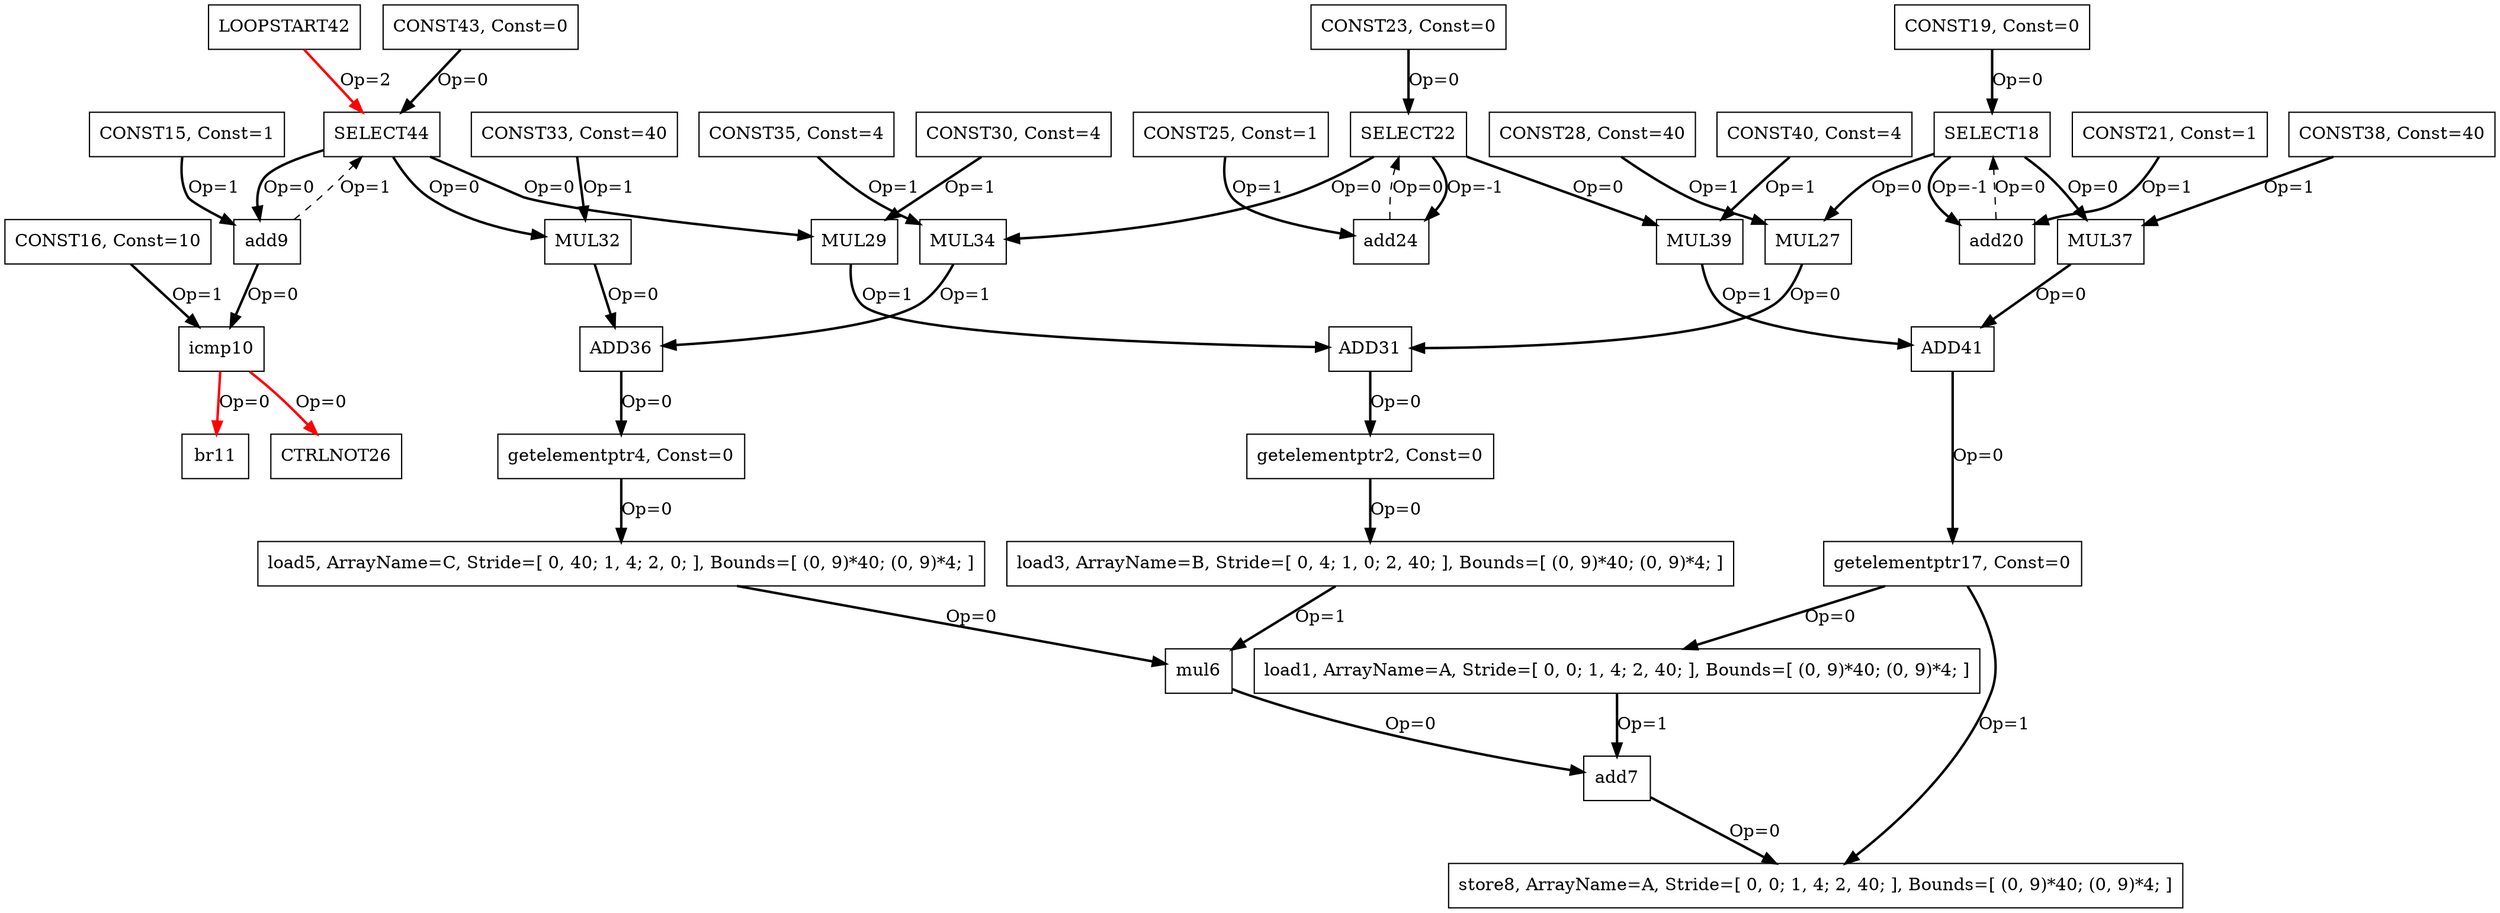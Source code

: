 Digraph G {
load1[label = "load1, ArrayName=A, Stride=[ 0, 0; 1, 4; 2, 40; ], Bounds=[ (0, 9)*40; (0, 9)*4; ]", shape = box, color = black];
getelementptr2[label = "getelementptr2, Const=0", shape = box, color = black];
load3[label = "load3, ArrayName=B, Stride=[ 0, 4; 1, 0; 2, 40; ], Bounds=[ (0, 9)*40; (0, 9)*4; ]", shape = box, color = black];
getelementptr4[label = "getelementptr4, Const=0", shape = box, color = black];
load5[label = "load5, ArrayName=C, Stride=[ 0, 40; 1, 4; 2, 0; ], Bounds=[ (0, 9)*40; (0, 9)*4; ]", shape = box, color = black];
mul6[label = "mul6", shape = box, color = black];
add7[label = "add7", shape = box, color = black];
store8[label = "store8, ArrayName=A, Stride=[ 0, 0; 1, 4; 2, 40; ], Bounds=[ (0, 9)*40; (0, 9)*4; ]", shape = box, color = black];
add9[label = "add9", shape = box, color = black];
icmp10[label = "icmp10", shape = box, color = black];
br11[label = "br11", shape = box, color = black];
CONST15[label = "CONST15, Const=1", shape = box, color = black];
CONST16[label = "CONST16, Const=10", shape = box, color = black];
getelementptr17[label = "getelementptr17, Const=0", shape = box, color = black];
SELECT18[label = "SELECT18", shape = box, color = black];
CONST19[label = "CONST19, Const=0", shape = box, color = black];
add20[label = "add20", shape = box, color = black];
CONST21[label = "CONST21, Const=1", shape = box, color = black];
SELECT22[label = "SELECT22", shape = box, color = black];
CONST23[label = "CONST23, Const=0", shape = box, color = black];
add24[label = "add24", shape = box, color = black];
CONST25[label = "CONST25, Const=1", shape = box, color = black];
CTRLNOT26[label = "CTRLNOT26", shape = box, color = black];
MUL27[label = "MUL27", shape = box, color = black];
CONST28[label = "CONST28, Const=40", shape = box, color = black];
MUL29[label = "MUL29", shape = box, color = black];
CONST30[label = "CONST30, Const=4", shape = box, color = black];
ADD31[label = "ADD31", shape = box, color = black];
MUL32[label = "MUL32", shape = box, color = black];
CONST33[label = "CONST33, Const=40", shape = box, color = black];
MUL34[label = "MUL34", shape = box, color = black];
CONST35[label = "CONST35, Const=4", shape = box, color = black];
ADD36[label = "ADD36", shape = box, color = black];
MUL37[label = "MUL37", shape = box, color = black];
CONST38[label = "CONST38, Const=40", shape = box, color = black];
MUL39[label = "MUL39", shape = box, color = black];
CONST40[label = "CONST40, Const=4", shape = box, color = black];
ADD41[label = "ADD41", shape = box, color = black];
LOOPSTART42[label = "LOOPSTART42", shape = box, color = black];
CONST43[label = "CONST43, Const=0", shape = box, color = black];
SELECT44[label = "SELECT44", shape = box, color = black];
load1 -> add7[color = black, style = bold, label = "Op=1"];
getelementptr2 -> load3[color = black, style = bold, label = "Op=0"];
load3 -> mul6[color = black, style = bold, label = "Op=1"];
getelementptr4 -> load5[color = black, style = bold, label = "Op=0"];
load5 -> mul6[color = black, style = bold, label = "Op=0"];
mul6 -> add7[color = black, style = bold, label = "Op=0"];
add7 -> store8[color = black, style = bold, label = "Op=0"];
CONST15 -> add9[color = black, style = bold, label = "Op=1"];
add9 -> icmp10[color = black, style = bold, label = "Op=0"];
CONST16 -> icmp10[color = black, style = bold, label = "Op=1"];
icmp10 -> br11[color = red, style = bold, label = "Op=0"];
CONST19 -> SELECT18[color = black, style = bold, label = "Op=0"];
CONST21 -> add20[color = black, style = bold, label = "Op=1"];
add20 -> SELECT18[color = black, style = dashed, label = "Op=0"];
SELECT18 -> add20[color = black, style = bold, label = "Op=-1"];
CONST23 -> SELECT22[color = black, style = bold, label = "Op=0"];
CONST25 -> add24[color = black, style = bold, label = "Op=1"];
add24 -> SELECT22[color = black, style = dashed, label = "Op=0"];
SELECT22 -> add24[color = black, style = bold, label = "Op=-1"];
getelementptr17 -> load1[color = black, style = bold, label = "Op=0"];
getelementptr17 -> store8[color = black, style = bold, label = "Op=1"];
icmp10 -> CTRLNOT26[color = red, style = bold, label = "Op=0"];
SELECT18 -> MUL27[color = black, style = bold, label = "Op=0"];
CONST28 -> MUL27[color = black, style = bold, label = "Op=1"];
CONST30 -> MUL29[color = black, style = bold, label = "Op=1"];
MUL27 -> ADD31[color = black, style = bold, label = "Op=0"];
MUL29 -> ADD31[color = black, style = bold, label = "Op=1"];
ADD31 -> getelementptr2[color = black, style = bold, label = "Op=0"];
CONST33 -> MUL32[color = black, style = bold, label = "Op=1"];
SELECT22 -> MUL34[color = black, style = bold, label = "Op=0"];
CONST35 -> MUL34[color = black, style = bold, label = "Op=1"];
MUL32 -> ADD36[color = black, style = bold, label = "Op=0"];
MUL34 -> ADD36[color = black, style = bold, label = "Op=1"];
ADD36 -> getelementptr4[color = black, style = bold, label = "Op=0"];
SELECT18 -> MUL37[color = black, style = bold, label = "Op=0"];
CONST38 -> MUL37[color = black, style = bold, label = "Op=1"];
SELECT22 -> MUL39[color = black, style = bold, label = "Op=0"];
CONST40 -> MUL39[color = black, style = bold, label = "Op=1"];
MUL37 -> ADD41[color = black, style = bold, label = "Op=0"];
MUL39 -> ADD41[color = black, style = bold, label = "Op=1"];
ADD41 -> getelementptr17[color = black, style = bold, label = "Op=0"];
CONST43 -> SELECT44[color = black, style = bold, label = "Op=0"];
add9 -> SELECT44[color = black, style = dashed, label = "Op=1"];
LOOPSTART42 -> SELECT44[color = red, style = bold, label = "Op=2"];
SELECT44 -> add9[color = black, style = bold, label = "Op=0"];
SELECT44 -> MUL29[color = black, style = bold, label = "Op=0"];
SELECT44 -> MUL32[color = black, style = bold, label = "Op=0"];
}
